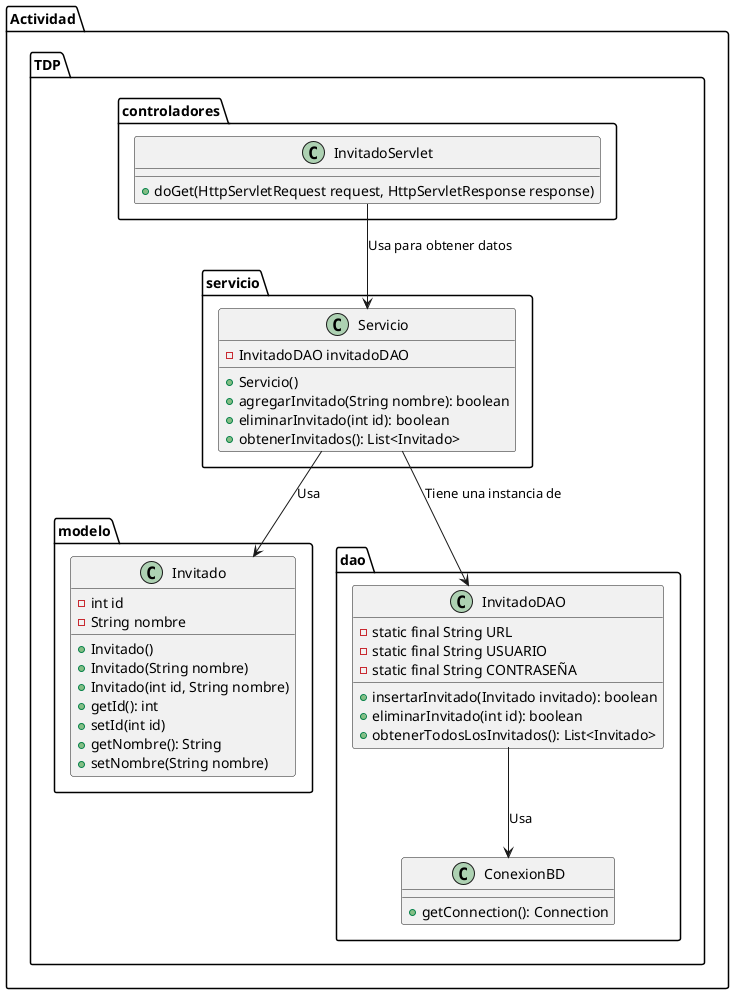 @startuml

package "Actividad.TDP.modelo" {
    class Invitado {
        - int id
        - String nombre
        + Invitado()
        + Invitado(String nombre)
        + Invitado(int id, String nombre)
        + getId(): int
        + setId(int id)
        + getNombre(): String
        + setNombre(String nombre)
    }
}

package "Actividad.TDP.dao" {
    class ConexionBD {
        + getConnection(): Connection
    }

    class InvitadoDAO {
        - static final String URL
        - static final String USUARIO
        - static final String CONTRASEÑA
        + insertarInvitado(Invitado invitado): boolean
        + eliminarInvitado(int id): boolean
        + obtenerTodosLosInvitados(): List<Invitado>
    }
}

package "Actividad.TDP.servicio" {
    class Servicio {
        - InvitadoDAO invitadoDAO
        + Servicio()
        + agregarInvitado(String nombre): boolean
        + eliminarInvitado(int id): boolean
        + obtenerInvitados(): List<Invitado>
    }
}

package "Actividad.TDP.controladores" {
    class InvitadoServlet {
        + doGet(HttpServletRequest request, HttpServletResponse response)
    }
}

' Relaciones entre las clases
InvitadoDAO --> ConexionBD : "Usa"
Servicio --> InvitadoDAO : "Tiene una instancia de"
Servicio --> Invitado : "Usa"
InvitadoServlet --> Servicio : "Usa para obtener datos"

@enduml
